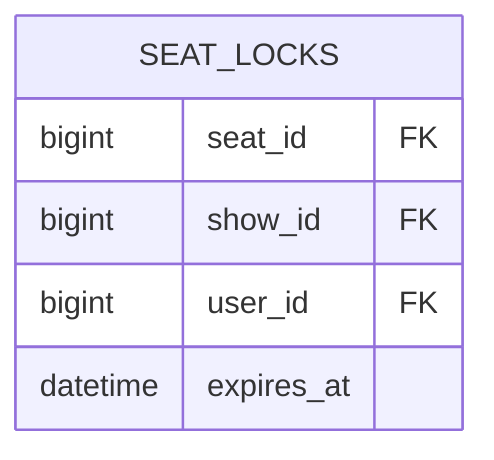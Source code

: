 erDiagram
    SEAT_LOCKS {
        bigint seat_id FK
        bigint show_id FK
        bigint user_id FK
        datetime expires_at
    }